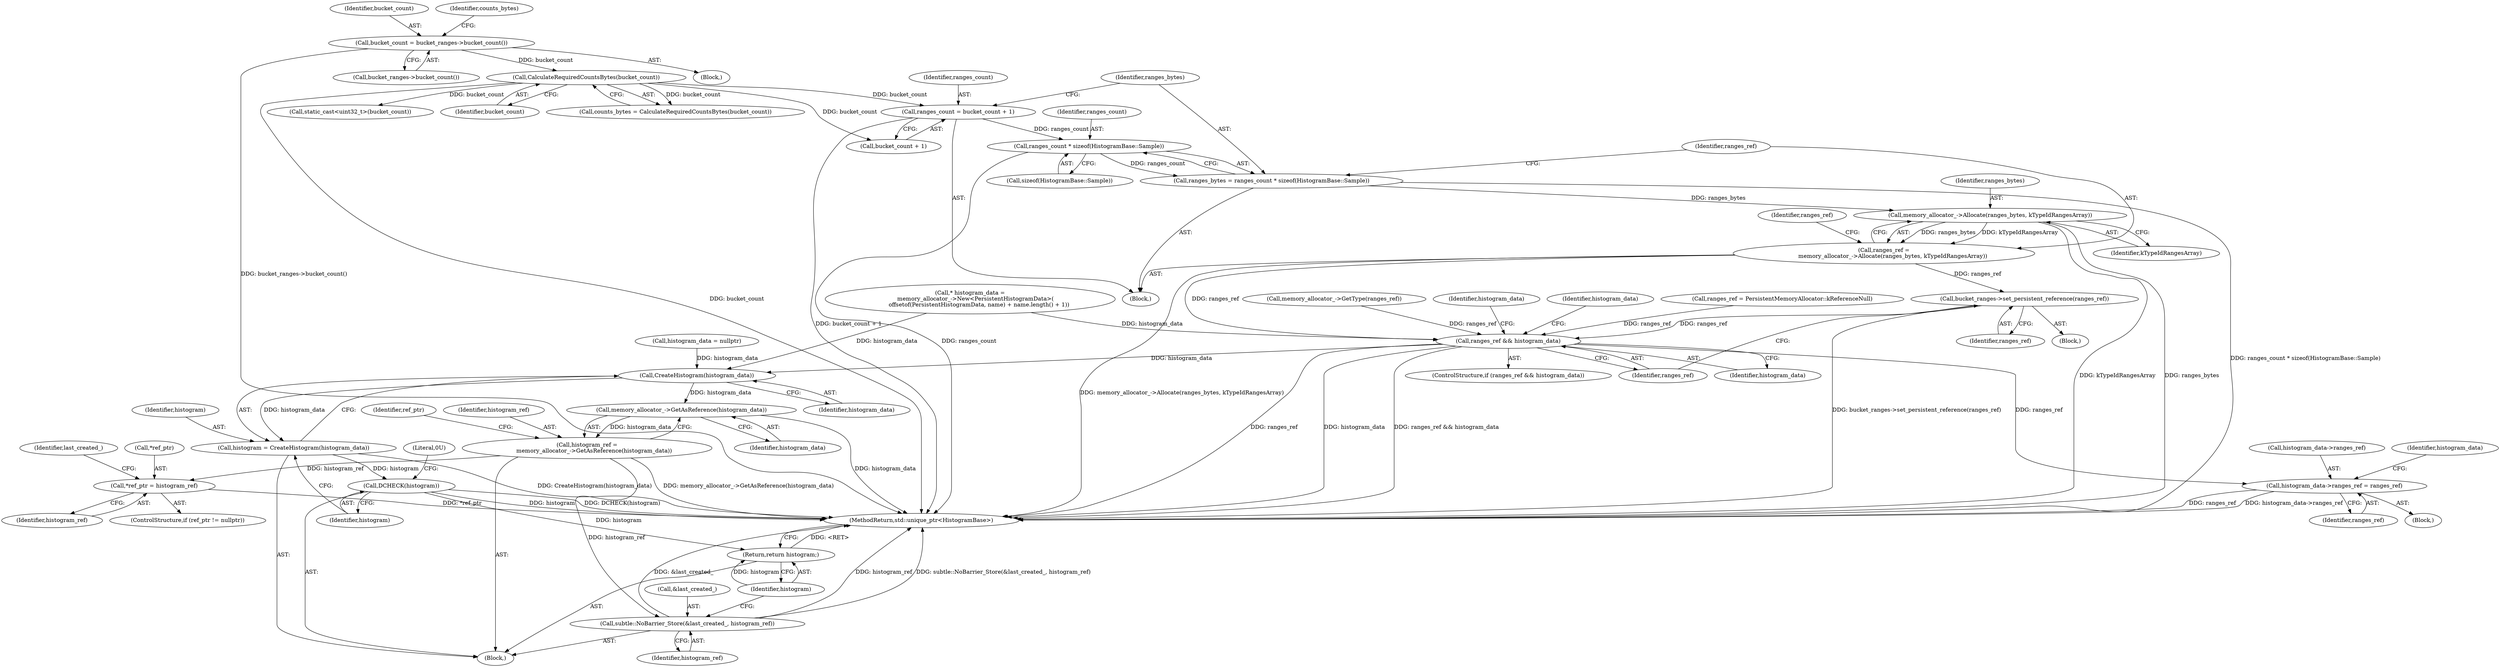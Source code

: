 digraph "0_Chrome_3f38b2253b19f9f9595f79fb92bfb5077e7b1959_0@API" {
"1000198" [label="(Call,ranges_count * sizeof(HistogramBase::Sample))"];
"1000190" [label="(Call,ranges_count = bucket_count + 1)"];
"1000168" [label="(Call,CalculateRequiredCountsBytes(bucket_count))"];
"1000162" [label="(Call,bucket_count = bucket_ranges->bucket_count())"];
"1000196" [label="(Call,ranges_bytes = ranges_count * sizeof(HistogramBase::Sample))"];
"1000204" [label="(Call,memory_allocator_->Allocate(ranges_bytes, kTypeIdRangesArray))"];
"1000202" [label="(Call,ranges_ref =\n          memory_allocator_->Allocate(ranges_bytes, kTypeIdRangesArray))"];
"1000243" [label="(Call,bucket_ranges->set_persistent_reference(ranges_ref))"];
"1000258" [label="(Call,ranges_ref && histogram_data)"];
"1000279" [label="(Call,histogram_data->ranges_ref = ranges_ref)"];
"1000300" [label="(Call,CreateHistogram(histogram_data))"];
"1000298" [label="(Call,histogram = CreateHistogram(histogram_data))"];
"1000302" [label="(Call,DCHECK(histogram))"];
"1000335" [label="(Return,return histogram;)"];
"1000321" [label="(Call,memory_allocator_->GetAsReference(histogram_data))"];
"1000319" [label="(Call,histogram_ref =\n        memory_allocator_->GetAsReference(histogram_data))"];
"1000327" [label="(Call,*ref_ptr = histogram_ref)"];
"1000331" [label="(Call,subtle::NoBarrier_Store(&last_created_, histogram_ref))"];
"1000283" [label="(Identifier,ranges_ref)"];
"1000204" [label="(Call,memory_allocator_->Allocate(ranges_bytes, kTypeIdRangesArray))"];
"1000258" [label="(Call,ranges_ref && histogram_data)"];
"1000190" [label="(Call,ranges_count = bucket_count + 1)"];
"1000255" [label="(Call,memory_allocator_->GetType(ranges_ref))"];
"1000299" [label="(Identifier,histogram)"];
"1000330" [label="(Identifier,histogram_ref)"];
"1000336" [label="(Identifier,histogram)"];
"1000192" [label="(Call,bucket_count + 1)"];
"1000226" [label="(Block,)"];
"1000280" [label="(Call,histogram_data->ranges_ref)"];
"1000279" [label="(Call,histogram_data->ranges_ref = ranges_ref)"];
"1000321" [label="(Call,memory_allocator_->GetAsReference(histogram_data))"];
"1000291" [label="(Call,histogram_data = nullptr)"];
"1000168" [label="(Call,CalculateRequiredCountsBytes(bucket_count))"];
"1000200" [label="(Call,sizeof(HistogramBase::Sample))"];
"1000118" [label="(Call,* histogram_data =\n      memory_allocator_->New<PersistentHistogramData>(\n          offsetof(PersistentHistogramData, name) + name.length() + 1))"];
"1000203" [label="(Identifier,ranges_ref)"];
"1000264" [label="(Identifier,histogram_data)"];
"1000286" [label="(Identifier,histogram_data)"];
"1000296" [label="(Block,)"];
"1000166" [label="(Call,counts_bytes = CalculateRequiredCountsBytes(bucket_count))"];
"1000333" [label="(Identifier,last_created_)"];
"1000164" [label="(Call,bucket_ranges->bucket_count())"];
"1000257" [label="(ControlStructure,if (ranges_ref && histogram_data))"];
"1000198" [label="(Call,ranges_count * sizeof(HistogramBase::Sample))"];
"1000191" [label="(Identifier,ranges_count)"];
"1000292" [label="(Identifier,histogram_data)"];
"1000261" [label="(Block,)"];
"1000162" [label="(Call,bucket_count = bucket_ranges->bucket_count())"];
"1000335" [label="(Return,return histogram;)"];
"1000327" [label="(Call,*ref_ptr = histogram_ref)"];
"1000197" [label="(Identifier,ranges_bytes)"];
"1000205" [label="(Identifier,ranges_bytes)"];
"1000248" [label="(Call,ranges_ref = PersistentMemoryAllocator::kReferenceNull)"];
"1000259" [label="(Identifier,ranges_ref)"];
"1000302" [label="(Call,DCHECK(histogram))"];
"1000244" [label="(Identifier,ranges_ref)"];
"1000328" [label="(Call,*ref_ptr)"];
"1000301" [label="(Identifier,histogram_data)"];
"1000332" [label="(Call,&last_created_)"];
"1000260" [label="(Identifier,histogram_data)"];
"1000323" [label="(ControlStructure,if (ref_ptr != nullptr))"];
"1000373" [label="(MethodReturn,std::unique_ptr<HistogramBase>)"];
"1000206" [label="(Identifier,kTypeIdRangesArray)"];
"1000196" [label="(Call,ranges_bytes = ranges_count * sizeof(HistogramBase::Sample))"];
"1000298" [label="(Call,histogram = CreateHistogram(histogram_data))"];
"1000319" [label="(Call,histogram_ref =\n        memory_allocator_->GetAsReference(histogram_data))"];
"1000331" [label="(Call,subtle::NoBarrier_Store(&last_created_, histogram_ref))"];
"1000163" [label="(Identifier,bucket_count)"];
"1000300" [label="(Call,CreateHistogram(histogram_data))"];
"1000303" [label="(Identifier,histogram)"];
"1000243" [label="(Call,bucket_ranges->set_persistent_reference(ranges_ref))"];
"1000325" [label="(Identifier,ref_ptr)"];
"1000334" [label="(Identifier,histogram_ref)"];
"1000188" [label="(Block,)"];
"1000208" [label="(Identifier,ranges_ref)"];
"1000305" [label="(Literal,0U)"];
"1000160" [label="(Block,)"];
"1000322" [label="(Identifier,histogram_data)"];
"1000202" [label="(Call,ranges_ref =\n          memory_allocator_->Allocate(ranges_bytes, kTypeIdRangesArray))"];
"1000167" [label="(Identifier,counts_bytes)"];
"1000199" [label="(Identifier,ranges_count)"];
"1000276" [label="(Call,static_cast<uint32_t>(bucket_count))"];
"1000320" [label="(Identifier,histogram_ref)"];
"1000169" [label="(Identifier,bucket_count)"];
"1000198" -> "1000196"  [label="AST: "];
"1000198" -> "1000200"  [label="CFG: "];
"1000199" -> "1000198"  [label="AST: "];
"1000200" -> "1000198"  [label="AST: "];
"1000196" -> "1000198"  [label="CFG: "];
"1000198" -> "1000373"  [label="DDG: ranges_count"];
"1000198" -> "1000196"  [label="DDG: ranges_count"];
"1000190" -> "1000198"  [label="DDG: ranges_count"];
"1000190" -> "1000188"  [label="AST: "];
"1000190" -> "1000192"  [label="CFG: "];
"1000191" -> "1000190"  [label="AST: "];
"1000192" -> "1000190"  [label="AST: "];
"1000197" -> "1000190"  [label="CFG: "];
"1000190" -> "1000373"  [label="DDG: bucket_count + 1"];
"1000168" -> "1000190"  [label="DDG: bucket_count"];
"1000168" -> "1000166"  [label="AST: "];
"1000168" -> "1000169"  [label="CFG: "];
"1000169" -> "1000168"  [label="AST: "];
"1000166" -> "1000168"  [label="CFG: "];
"1000168" -> "1000373"  [label="DDG: bucket_count"];
"1000168" -> "1000166"  [label="DDG: bucket_count"];
"1000162" -> "1000168"  [label="DDG: bucket_count"];
"1000168" -> "1000192"  [label="DDG: bucket_count"];
"1000168" -> "1000276"  [label="DDG: bucket_count"];
"1000162" -> "1000160"  [label="AST: "];
"1000162" -> "1000164"  [label="CFG: "];
"1000163" -> "1000162"  [label="AST: "];
"1000164" -> "1000162"  [label="AST: "];
"1000167" -> "1000162"  [label="CFG: "];
"1000162" -> "1000373"  [label="DDG: bucket_ranges->bucket_count()"];
"1000196" -> "1000188"  [label="AST: "];
"1000197" -> "1000196"  [label="AST: "];
"1000203" -> "1000196"  [label="CFG: "];
"1000196" -> "1000373"  [label="DDG: ranges_count * sizeof(HistogramBase::Sample)"];
"1000196" -> "1000204"  [label="DDG: ranges_bytes"];
"1000204" -> "1000202"  [label="AST: "];
"1000204" -> "1000206"  [label="CFG: "];
"1000205" -> "1000204"  [label="AST: "];
"1000206" -> "1000204"  [label="AST: "];
"1000202" -> "1000204"  [label="CFG: "];
"1000204" -> "1000373"  [label="DDG: kTypeIdRangesArray"];
"1000204" -> "1000373"  [label="DDG: ranges_bytes"];
"1000204" -> "1000202"  [label="DDG: ranges_bytes"];
"1000204" -> "1000202"  [label="DDG: kTypeIdRangesArray"];
"1000202" -> "1000188"  [label="AST: "];
"1000203" -> "1000202"  [label="AST: "];
"1000208" -> "1000202"  [label="CFG: "];
"1000202" -> "1000373"  [label="DDG: memory_allocator_->Allocate(ranges_bytes, kTypeIdRangesArray)"];
"1000202" -> "1000243"  [label="DDG: ranges_ref"];
"1000202" -> "1000258"  [label="DDG: ranges_ref"];
"1000243" -> "1000226"  [label="AST: "];
"1000243" -> "1000244"  [label="CFG: "];
"1000244" -> "1000243"  [label="AST: "];
"1000259" -> "1000243"  [label="CFG: "];
"1000243" -> "1000373"  [label="DDG: bucket_ranges->set_persistent_reference(ranges_ref)"];
"1000243" -> "1000258"  [label="DDG: ranges_ref"];
"1000258" -> "1000257"  [label="AST: "];
"1000258" -> "1000259"  [label="CFG: "];
"1000258" -> "1000260"  [label="CFG: "];
"1000259" -> "1000258"  [label="AST: "];
"1000260" -> "1000258"  [label="AST: "];
"1000264" -> "1000258"  [label="CFG: "];
"1000292" -> "1000258"  [label="CFG: "];
"1000258" -> "1000373"  [label="DDG: ranges_ref"];
"1000258" -> "1000373"  [label="DDG: histogram_data"];
"1000258" -> "1000373"  [label="DDG: ranges_ref && histogram_data"];
"1000255" -> "1000258"  [label="DDG: ranges_ref"];
"1000248" -> "1000258"  [label="DDG: ranges_ref"];
"1000118" -> "1000258"  [label="DDG: histogram_data"];
"1000258" -> "1000279"  [label="DDG: ranges_ref"];
"1000258" -> "1000300"  [label="DDG: histogram_data"];
"1000279" -> "1000261"  [label="AST: "];
"1000279" -> "1000283"  [label="CFG: "];
"1000280" -> "1000279"  [label="AST: "];
"1000283" -> "1000279"  [label="AST: "];
"1000286" -> "1000279"  [label="CFG: "];
"1000279" -> "1000373"  [label="DDG: histogram_data->ranges_ref"];
"1000279" -> "1000373"  [label="DDG: ranges_ref"];
"1000300" -> "1000298"  [label="AST: "];
"1000300" -> "1000301"  [label="CFG: "];
"1000301" -> "1000300"  [label="AST: "];
"1000298" -> "1000300"  [label="CFG: "];
"1000300" -> "1000298"  [label="DDG: histogram_data"];
"1000291" -> "1000300"  [label="DDG: histogram_data"];
"1000118" -> "1000300"  [label="DDG: histogram_data"];
"1000300" -> "1000321"  [label="DDG: histogram_data"];
"1000298" -> "1000296"  [label="AST: "];
"1000299" -> "1000298"  [label="AST: "];
"1000303" -> "1000298"  [label="CFG: "];
"1000298" -> "1000373"  [label="DDG: CreateHistogram(histogram_data)"];
"1000298" -> "1000302"  [label="DDG: histogram"];
"1000302" -> "1000296"  [label="AST: "];
"1000302" -> "1000303"  [label="CFG: "];
"1000303" -> "1000302"  [label="AST: "];
"1000305" -> "1000302"  [label="CFG: "];
"1000302" -> "1000373"  [label="DDG: histogram"];
"1000302" -> "1000373"  [label="DDG: DCHECK(histogram)"];
"1000302" -> "1000335"  [label="DDG: histogram"];
"1000335" -> "1000296"  [label="AST: "];
"1000335" -> "1000336"  [label="CFG: "];
"1000336" -> "1000335"  [label="AST: "];
"1000373" -> "1000335"  [label="CFG: "];
"1000335" -> "1000373"  [label="DDG: <RET>"];
"1000336" -> "1000335"  [label="DDG: histogram"];
"1000321" -> "1000319"  [label="AST: "];
"1000321" -> "1000322"  [label="CFG: "];
"1000322" -> "1000321"  [label="AST: "];
"1000319" -> "1000321"  [label="CFG: "];
"1000321" -> "1000373"  [label="DDG: histogram_data"];
"1000321" -> "1000319"  [label="DDG: histogram_data"];
"1000319" -> "1000296"  [label="AST: "];
"1000320" -> "1000319"  [label="AST: "];
"1000325" -> "1000319"  [label="CFG: "];
"1000319" -> "1000373"  [label="DDG: memory_allocator_->GetAsReference(histogram_data)"];
"1000319" -> "1000327"  [label="DDG: histogram_ref"];
"1000319" -> "1000331"  [label="DDG: histogram_ref"];
"1000327" -> "1000323"  [label="AST: "];
"1000327" -> "1000330"  [label="CFG: "];
"1000328" -> "1000327"  [label="AST: "];
"1000330" -> "1000327"  [label="AST: "];
"1000333" -> "1000327"  [label="CFG: "];
"1000327" -> "1000373"  [label="DDG: *ref_ptr"];
"1000331" -> "1000296"  [label="AST: "];
"1000331" -> "1000334"  [label="CFG: "];
"1000332" -> "1000331"  [label="AST: "];
"1000334" -> "1000331"  [label="AST: "];
"1000336" -> "1000331"  [label="CFG: "];
"1000331" -> "1000373"  [label="DDG: histogram_ref"];
"1000331" -> "1000373"  [label="DDG: subtle::NoBarrier_Store(&last_created_, histogram_ref)"];
"1000331" -> "1000373"  [label="DDG: &last_created_"];
}
